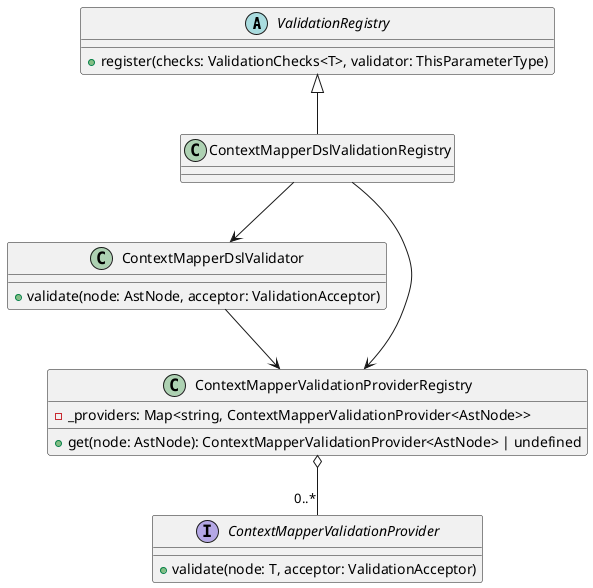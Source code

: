 @startuml
abstract class ValidationRegistry {
+ register(checks: ValidationChecks<T>, validator: ThisParameterType)
}

class ContextMapperDslValidationRegistry {
}

class ContextMapperDslValidator {
+ validate(node: AstNode, acceptor: ValidationAcceptor)
}

class ContextMapperValidationProviderRegistry {
- _providers: Map<string, ContextMapperValidationProvider<AstNode>>
+ get(node: AstNode): ContextMapperValidationProvider<AstNode> | undefined
}

interface ContextMapperValidationProvider {
+ validate(node: T, acceptor: ValidationAcceptor)
}

ValidationRegistry <|-- ContextMapperDslValidationRegistry
ContextMapperDslValidationRegistry --> ContextMapperDslValidator
ContextMapperDslValidationRegistry --> ContextMapperValidationProviderRegistry
ContextMapperDslValidator --> ContextMapperValidationProviderRegistry
ContextMapperValidationProviderRegistry o-- "0..*" ContextMapperValidationProvider
@enduml